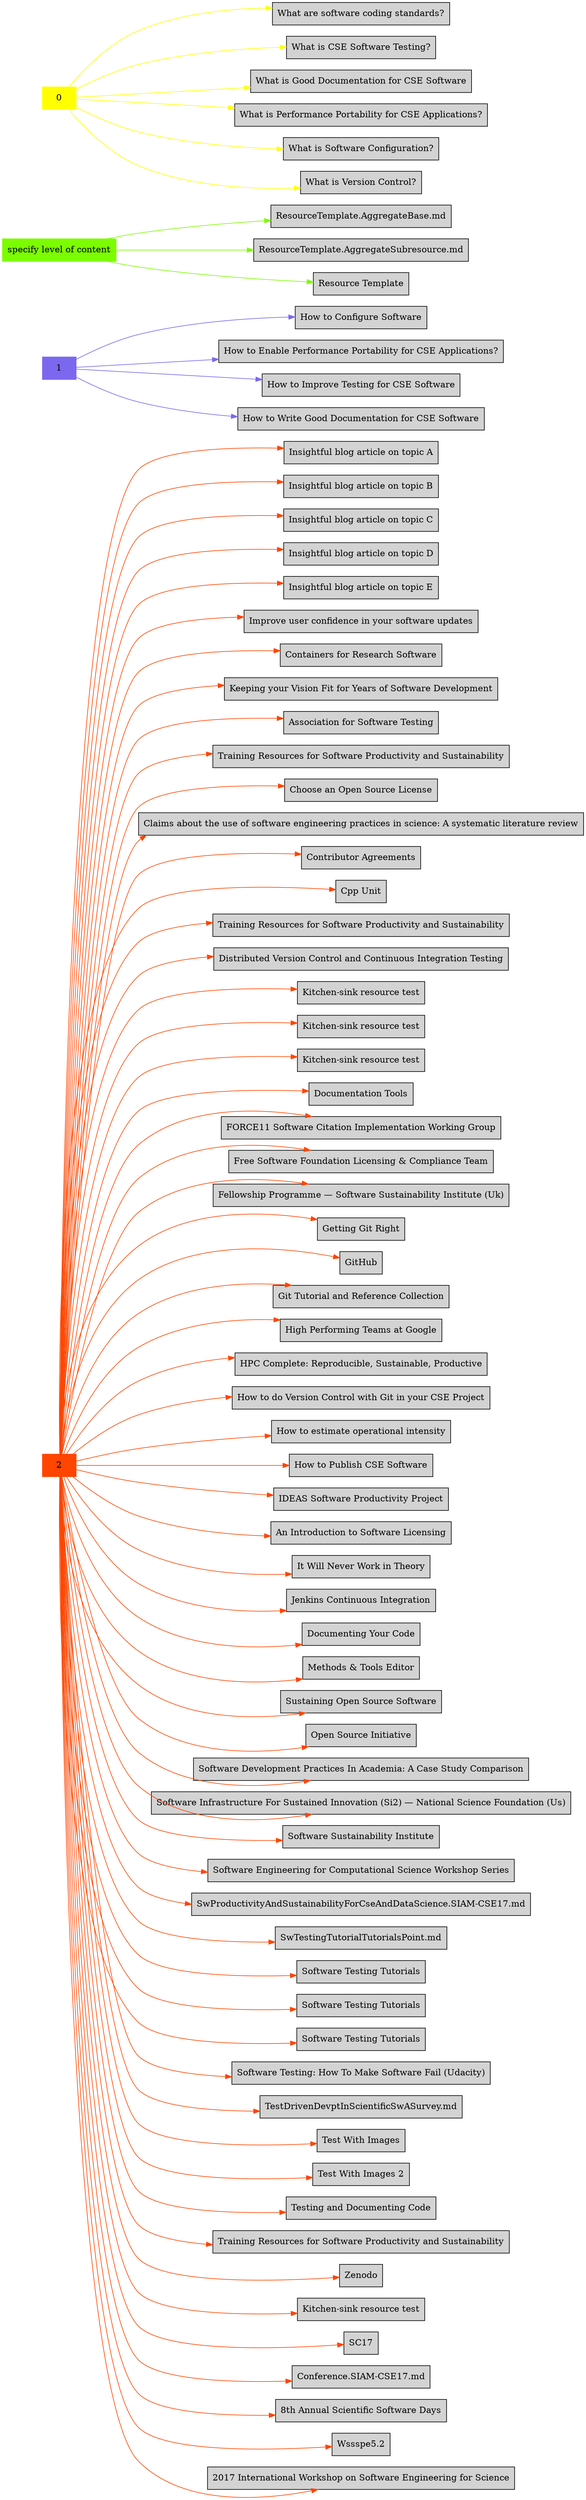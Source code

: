 digraph bettersoftware {
            rankdir = LR;
            ratio = fill;
            node [style=filled];
            node [shape = box];
"2" [color="orangered"];
"2" ->  "BlogArticleSkeletonA.md" [color="orangered"];
"BlogArticleSkeletonA.md" [label="Insightful blog article on topic A" URL="http://bss.parallactic.com/resources/insightful-blog-article-on-topic-a"]
"2" ->  "BlogArticleSkeletonB.md" [color="orangered"];
"BlogArticleSkeletonB.md" [label="Insightful blog article on topic B" URL="http://bss.parallactic.com/resources/insightful-blog-article-on-topic-b"]
"2" ->  "BlogArticleSkeletonC.md" [color="orangered"];
"BlogArticleSkeletonC.md" [label="Insightful blog article on topic C" URL="http://bss.parallactic.com/resources/insightful-blog-article-on-topic-c"]
"2" ->  "BlogArticleSkeletonD.md" [color="orangered"];
"BlogArticleSkeletonD.md" [label="Insightful blog article on topic D" URL="http://bss.parallactic.com/resources/insightful-blog-article-on-topic-d"]
"2" ->  "BlogArticleSkeletonE.md" [color="orangered"];
"BlogArticleSkeletonE.md" [label="Insightful blog article on topic E" URL="http://bss.parallactic.com/resources/insightful-blog-article-on-topic-e"]
"2" ->  "ImproveUserConfidenceInSwUpdates.md" [color="orangered"];
"ImproveUserConfidenceInSwUpdates.md" [label="Improve user confidence in your software updates" URL="http://bss.parallactic.com/resources/improve-user-confidence-in-your-software-updates"]
"2" ->  "ContainersForResearchSw.md" [color="orangered"];
"ContainersForResearchSw.md" [label="Containers for Research Software" URL="http://bss.parallactic.com/resources/containers-for-research-software"]
"2" ->  "VisionFitnessForSoftwareProductivity.md" [color="orangered"];
"VisionFitnessForSoftwareProductivity.md" [label="Keeping your Vision Fit for Years of Software Development" URL="http://bss.parallactic.com/resources/keeping-your-vision-fit-for-years-of-software-development"]
"2" ->  "AssociationForSoftwareTesting.md" [color="orangered"];
"AssociationForSoftwareTesting.md" [label="Association for Software Testing" URL="http://bss.parallactic.com/resources/association-for-software-testing"]
"2" ->  "BestPracticesForHPCSwDevelopersWebinarSeries.md" [color="orangered"];
"BestPracticesForHPCSwDevelopersWebinarSeries.md" [label="Training Resources for Software Productivity and Sustainability" URL="http://bss.parallactic.com/resources/training-resources-for-software-productivity-and-sustainability"]
"2" ->  "ChooseALicense.md" [color="orangered"];
"ChooseALicense.md" [label="Choose an Open Source License" URL="http://bss.parallactic.com/resources/choose-an-open-source-license"]
"2" ->  "ClaimsAboutSoftwareEnginScienceReview.md" [color="orangered"];
"ClaimsAboutSoftwareEnginScienceReview.md" [label="Claims about the use of software engineering practices in science: A systematic literature review", URL="http://bss.parallactic.com/resources/claims-about-the-use-of-software-engineering-practices-in-science-a-systematic-literature-review"]
"2" ->  "ContributorAgreements.md" [color="orangered"];
"ContributorAgreements.md" [label="Contributor Agreements" URL="http://bss.parallactic.com/resources/contributor-agreements"]
"2" ->  "CppUnit.md" [color="orangered"];
"CppUnit.md" [label="Cpp Unit" URL="http://bss.parallactic.com/resources/cpp-unit"]
"2" ->  "CseCollaborationThroughSoftwareImprovingProductivityAndSustainability.SIAM-CSE17.md" [color="orangered"];
"CseCollaborationThroughSoftwareImprovingProductivityAndSustainability.SIAM-CSE17.md" [label="Training Resources for Software Productivity and Sustainability" URL="http://bss.parallactic.com/resources/training-resources-for-software-productivity-and-sustainability"]
"2" ->  "DistributedVersionControlAndContinuousIntegrationTesting.md" [color="orangered"];
"DistributedVersionControlAndContinuousIntegrationTesting.md" [label="Distributed Version Control and Continuous Integration Testing" URL="http://bss.parallactic.com/resources/distributed-version-control-and-continuous-integration-testing"]
"2" ->  "DocumentationTools.Doxygen.md" [color="orangered"];
"DocumentationTools.Doxygen.md" [label="Kitchen-sink resource test" URL="http://bss.parallactic.com/resources/kitchen-sink-resource-test"]
"2" ->  "DocumentationTools.ReadTheDocs.md" [color="orangered"];
"DocumentationTools.ReadTheDocs.md" [label="Kitchen-sink resource test" URL="http://bss.parallactic.com/resources/kitchen-sink-resource-test"]
"2" ->  "DocumentationTools.Sphinx.md" [color="orangered"];
"DocumentationTools.Sphinx.md" [label="Kitchen-sink resource test" URL="http://bss.parallactic.com/resources/kitchen-sink-resource-test"]
"2" ->  "DocumentationTools.md" [color="orangered"];
"DocumentationTools.md" [label="Documentation Tools" URL="http://bss.parallactic.com/resources/documentation-tools"]
"2" ->  "FORCE11SoftwareCitationImplementationWorkingGroup.md" [color="orangered"];
"FORCE11SoftwareCitationImplementationWorkingGroup.md" [label="FORCE11 Software Citation Implementation Working Group" URL="http://bss.parallactic.com/resources/force11-software-citation-implementation-working-group"]
"2" ->  "FSFLicensingAndComplianceTeam.md" [color="orangered"];
"FSFLicensingAndComplianceTeam.md" [label="Free Software Foundation Licensing & Compliance Team" URL="http://bss.parallactic.com/resources/free-software-foundation-licensing-compliance-team"]
"2" ->  "FellowshipProgrammeSoftwareSustainabilityInstituteUK.md" [color="orangered"];
"FellowshipProgrammeSoftwareSustainabilityInstituteUK.md" [label="Fellowship Programme — Software Sustainability Institute (Uk)" URL="http://bss.parallactic.com/resources/fellowship-programme-software-sustainability-institute-uk"]
"2" ->  "GettingGitRight.md" [color="orangered"];
"GettingGitRight.md" [label="Getting Git Right" URL="http://bss.parallactic.com/resources/getting-git-right"]
"2" ->  "GitHub.md" [color="orangered"];
"GitHub.md" [label="GitHub" URL="http://bss.parallactic.com/resources/git-hub"]
"2" ->  "GitTutorialAndReferenceCollection.md" [color="orangered"];
"GitTutorialAndReferenceCollection.md" [label="Git Tutorial and Reference Collection" URL="http://bss.parallactic.com/resources/git-tutorial-and-reference-collection"]
"2" ->  "GoogleHiPerfTeams.md" [color="orangered"];
"GoogleHiPerfTeams.md" [label="High Performing Teams at Google" URL="http://bss.parallactic.com/resources/high-performing-teams-at-google"]
"2" ->  "HerouxATPESC2016.md" [color="orangered"];
"HerouxATPESC2016.md" [label="HPC Complete: Reproducible, Sustainable, Productive" URL="http://bss.parallactic.com/resources/hpc-complete-reproducible-sustainable-productive"]
"1" [color="mediumslateblue"];
"1" ->  "HowToConfigureSw.md" [color="mediumslateblue"];
"HowToConfigureSw.md" [label="How to Configure Software" URL="http://bss.parallactic.com/resources/how-to-configure-software"]
"2" ->  "HowToDoVersionControlWithGitInYourCseProject.md" [color="orangered"];
"HowToDoVersionControlWithGitInYourCseProject.md" [label="How to do Version Control with Git in your CSE Project" URL="http://bss.parallactic.com/resources/how-to-do-version-control-with-git-in-your-cse-project"]
"1" ->  "HowToEnablePerfPortabilityForCseApps.md" [color="mediumslateblue"];
"HowToEnablePerfPortabilityForCseApps.md" [label="How to Enable Performance Portability for CSE Applications?" URL="http://bss.parallactic.com/resources/how-to-enable-performance-portability-for-cse-applications?"]
"2" ->  "HowToEstimateOperationalIntensity.md" [color="orangered"];
"HowToEstimateOperationalIntensity.md" [label="How to estimate operational intensity" URL="http://bss.parallactic.com/resources/how-to-estimate-operational-intensity"]
"1" ->  "HowToImproveTestingForCseSw.md" [color="mediumslateblue"];
"HowToImproveTestingForCseSw.md" [label="How to Improve Testing for CSE Software" URL="http://bss.parallactic.com/resources/how-to-improve-testing-for-cse-software"]
"2" ->  "HowToPublishCseSw.md" [color="orangered"];
"HowToPublishCseSw.md" [label="How to Publish CSE Software" URL="http://bss.parallactic.com/resources/how-to-publish-cse-software"]
"1" ->  "HowToWriteGoodDocumentation.md" [color="mediumslateblue"];
"HowToWriteGoodDocumentation.md" [label="How to Write Good Documentation for CSE Software" URL="http://bss.parallactic.com/resources/how-to-write-good-documentation-for-cse-software"]
"2" ->  "IDEASSoftwareProductivityProject.md" [color="orangered"];
"IDEASSoftwareProductivityProject.md" [label="IDEAS Software Productivity Project" URL="http://bss.parallactic.com/resources/ideas-software-productivity-project"]
"2" ->  "IntroToSoftwareLicensing.md" [color="orangered"];
"IntroToSoftwareLicensing.md" [label="An Introduction to Software Licensing" URL="http://bss.parallactic.com/resources/an-introduction-to-software-licensing"]
"2" ->  "ItWillNeverWorkInTheory.md" [color="orangered"];
"ItWillNeverWorkInTheory.md" [label="It Will Never Work in Theory" URL="http://bss.parallactic.com/resources/it-will-never-work-in-theory"]
"2" ->  "JenkinsCI.md" [color="orangered"];
"JenkinsCI.md" [label="Jenkins Continuous Integration" URL="http://bss.parallactic.com/resources/jenkins-continuous-integration"]
"2" ->  "KlinvexATPESC2016.md" [color="orangered"];
"KlinvexATPESC2016.md" [label="Documenting Your Code" URL="http://bss.parallactic.com/resources/documenting-your-code"]
"2" ->  "MethodsAndToolsEditor.md" [color="orangered"];
"MethodsAndToolsEditor.md" [label="Methods & Tools Editor" URL="http://bss.parallactic.com/resources/methods-tools-editor"]
"2" ->  "OSSSustainabilityResources.md" [color="orangered"];
"OSSSustainabilityResources.md" [label="Sustaining Open Source Software" URL="http://bss.parallactic.com/resources/sustaining-open-source-software"]
"2" ->  "OpenSourceInitiative.md" [color="orangered"];
"OpenSourceInitiative.md" [label="Open Source Initiative" URL="http://bss.parallactic.com/resources/open-source-initiative"]"specify level of content" [color="lawngreen"];
"specify level of content" ->  "ResourceTemplate.AggregateBase.md" [color="lawngreen"];
"specify level of content" ->  "ResourceTemplate.AggregateSubresource.md" [color="lawngreen"];
"specify level of content" ->  "ResourceTemplate.Basic.md" [color="lawngreen"];
"ResourceTemplate.Basic.md" [label="Resource Template" URL="http://bss.parallactic.com/resources/resource-template"]
"2" ->  "SoftwareDevelopmentPracticesInAcademiaACaseStudyComparison.md" [color="orangered"];
"SoftwareDevelopmentPracticesInAcademiaACaseStudyComparison.md" [label="Software Development Practices In Academia: A Case Study Comparison", URL="http://bss.parallactic.com/resources/software-development-practices-in-academia-a-case-study-comparison"]
"2" ->  "SoftwareInfrastructureForSustainedInnovationSI2NationalScienceFoundationUS.md" [color="orangered"];
"SoftwareInfrastructureForSustainedInnovationSI2NationalScienceFoundationUS.md" [label="Software Infrastructure For Sustained Innovation (Si2) — National Science Foundation (Us)" URL="http://bss.parallactic.com/resources/software-infrastructure-for-sustained-innovation-si2-national-science-foundation-us"]
"2" ->  "SoftwareSustainabilityInstitute.md" [color="orangered"];
"SoftwareSustainabilityInstitute.md" [label="Software Sustainability Institute" URL="http://bss.parallactic.com/resources/software-sustainability-institute"]
"2" ->  "SwEngForComputationalScienceWorkshopSeries.md" [color="orangered"];
"SwEngForComputationalScienceWorkshopSeries.md" [label="Software Engineering for Computational Science Workshop Series" URL="http://bss.parallactic.com/resources/software-engineering-for-computational-science-workshop-series"]
"2" ->  "SwProductivityAndSustainabilityForCseAndDataScience.SIAM-CSE17.md" [color="orangered"];
"2" ->  "SwTestingTutorialTutorialsPoint.md" [color="orangered"];
"2" ->  "SwTestingTutorials.Cse.md" [color="orangered"];
"SwTestingTutorials.Cse.md" [label="Software Testing Tutorials" URL="http://bss.parallactic.com/resources/software-testing-tutorials"]
"2" ->  "SwTestingTutorials.General.md" [color="orangered"];
"SwTestingTutorials.General.md" [label="Software Testing Tutorials" URL="http://bss.parallactic.com/resources/software-testing-tutorials"]
"2" ->  "SwTestingTutorials.md" [color="orangered"];
"SwTestingTutorials.md" [label="Software Testing Tutorials" URL="http://bss.parallactic.com/resources/software-testing-tutorials"]
"2" ->  "SwTestingUdacity.md" [color="orangered"];
"SwTestingUdacity.md" [label="Software Testing: How To Make Software Fail (Udacity)" URL="http://bss.parallactic.com/resources/software-testing-how-to-make-software-fail-udacity"]
"2" ->  "TestDrivenDevptInScientificSwASurvey.md" [color="orangered"];
"2" ->  "TestImages.md" [color="orangered"];
"TestImages.md" [label="Test With Images" URL="http://bss.parallactic.com/resources/test-with-images"]
"2" ->  "TestImages2.md" [color="orangered"];
"TestImages2.md" [label="Test With Images 2\n" URL="http://bss.parallactic.com/resources/test-with-images-2 "]
"2" ->  "TestingAndDocumentingCode.md" [color="orangered"];
"TestingAndDocumentingCode.md" [label="Testing and Documenting Code" URL="http://bss.parallactic.com/resources/testing-and-documenting-code"]
"2" ->  "Training.ProductivityAndSustainability.md" [color="orangered"];
"Training.ProductivityAndSustainability.md" [label="Training Resources for Software Productivity and Sustainability" URL="http://bss.parallactic.com/resources/training-resources-for-software-productivity-and-sustainability"]
"0" [color="yellow"];
"0" ->  "WhatAreSwCodingStandards.md" [color="yellow"];
"WhatAreSwCodingStandards.md" [label="What are software coding standards?" URL="http://bss.parallactic.com/resources/what-are-software-coding-standards?"]
"0" ->  "WhatIsCseSwTesting.md" [color="yellow"];
"WhatIsCseSwTesting.md" [label="What is CSE Software Testing?" URL="http://bss.parallactic.com/resources/what-is-cse-software-testing?"]
"0" ->  "WhatIsGoodDocumentation.md" [color="yellow"];
"WhatIsGoodDocumentation.md" [label="What is Good Documentation for CSE Software" URL="http://bss.parallactic.com/resources/what-is-good-documentation-for-cse-software"]
"0" ->  "WhatIsPerfPortabilityForCseApps.md" [color="yellow"];
"WhatIsPerfPortabilityForCseApps.md" [label="What is Performance Portability for CSE Applications?" URL="http://bss.parallactic.com/resources/what-is-performance-portability-for-cse-applications?"]
"0" ->  "WhatIsSwConfiguration.md" [color="yellow"];
"WhatIsSwConfiguration.md" [label="What is Software Configuration?" URL="http://bss.parallactic.com/resources/what-is-software-configuration?"]
"0" ->  "WhatIsVersionControl.md" [color="yellow"];
"WhatIsVersionControl.md" [label="What is Version Control?" URL="http://bss.parallactic.com/resources/what-is-version-control?"]
"2" ->  "Zenodo.md" [color="orangered"];
"Zenodo.md" [label="Zenodo" URL="http://bss.parallactic.com/resources/zenodo"]
"2" ->  "kitchen-sink-TEST.md" [color="orangered"];
"kitchen-sink-TEST.md" [label="Kitchen-sink resource test" URL="http://bss.parallactic.com/resources/kitchen-sink-resource-test"]
"2" ->  "Conference.SC17.md" [color="orangered"];
"Conference.SC17.md" [label="SC17" URL="http://bss.parallactic.com/resources/sc17"]
"2" ->  "Conference.SIAM-CSE17.md" [color="orangered"];
"2" ->  "Conference.ScientificSoftwareDays17.md" [color="orangered"];
"Conference.ScientificSoftwareDays17.md" [label="8th Annual Scientific Software Days" URL="http://bss.parallactic.com/resources/8th-annual-scientific-software-days"]
"2" ->  "WSSSPE5.2.md" [color="orangered"];
"WSSSPE5.2.md" [label="Wssspe5.2\n" URL="http://bss.parallactic.com/events/wssspe5-2 "];
"2" ->  "Workshop.SE4Science17.md" [color="orangered"];
"Workshop.SE4Science17.md" [label="2017 International Workshop on Software Engineering for Science" URL="http://bss.parallactic.com/resources/2017-international-workshop-on-software-engineering-for-science"]}